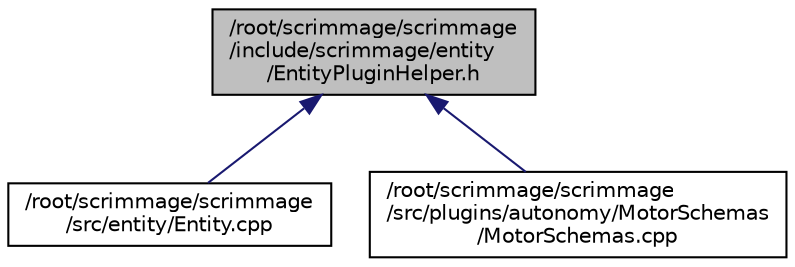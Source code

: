 digraph "/root/scrimmage/scrimmage/include/scrimmage/entity/EntityPluginHelper.h"
{
 // LATEX_PDF_SIZE
  edge [fontname="Helvetica",fontsize="10",labelfontname="Helvetica",labelfontsize="10"];
  node [fontname="Helvetica",fontsize="10",shape=record];
  Node1 [label="/root/scrimmage/scrimmage\l/include/scrimmage/entity\l/EntityPluginHelper.h",height=0.2,width=0.4,color="black", fillcolor="grey75", style="filled", fontcolor="black",tooltip="Brief file description."];
  Node1 -> Node2 [dir="back",color="midnightblue",fontsize="10",style="solid",fontname="Helvetica"];
  Node2 [label="/root/scrimmage/scrimmage\l/src/entity/Entity.cpp",height=0.2,width=0.4,color="black", fillcolor="white", style="filled",URL="$Entity_8cpp.html",tooltip="Brief file description."];
  Node1 -> Node3 [dir="back",color="midnightblue",fontsize="10",style="solid",fontname="Helvetica"];
  Node3 [label="/root/scrimmage/scrimmage\l/src/plugins/autonomy/MotorSchemas\l/MotorSchemas.cpp",height=0.2,width=0.4,color="black", fillcolor="white", style="filled",URL="$MotorSchemas_8cpp.html",tooltip="Brief file description."];
}
